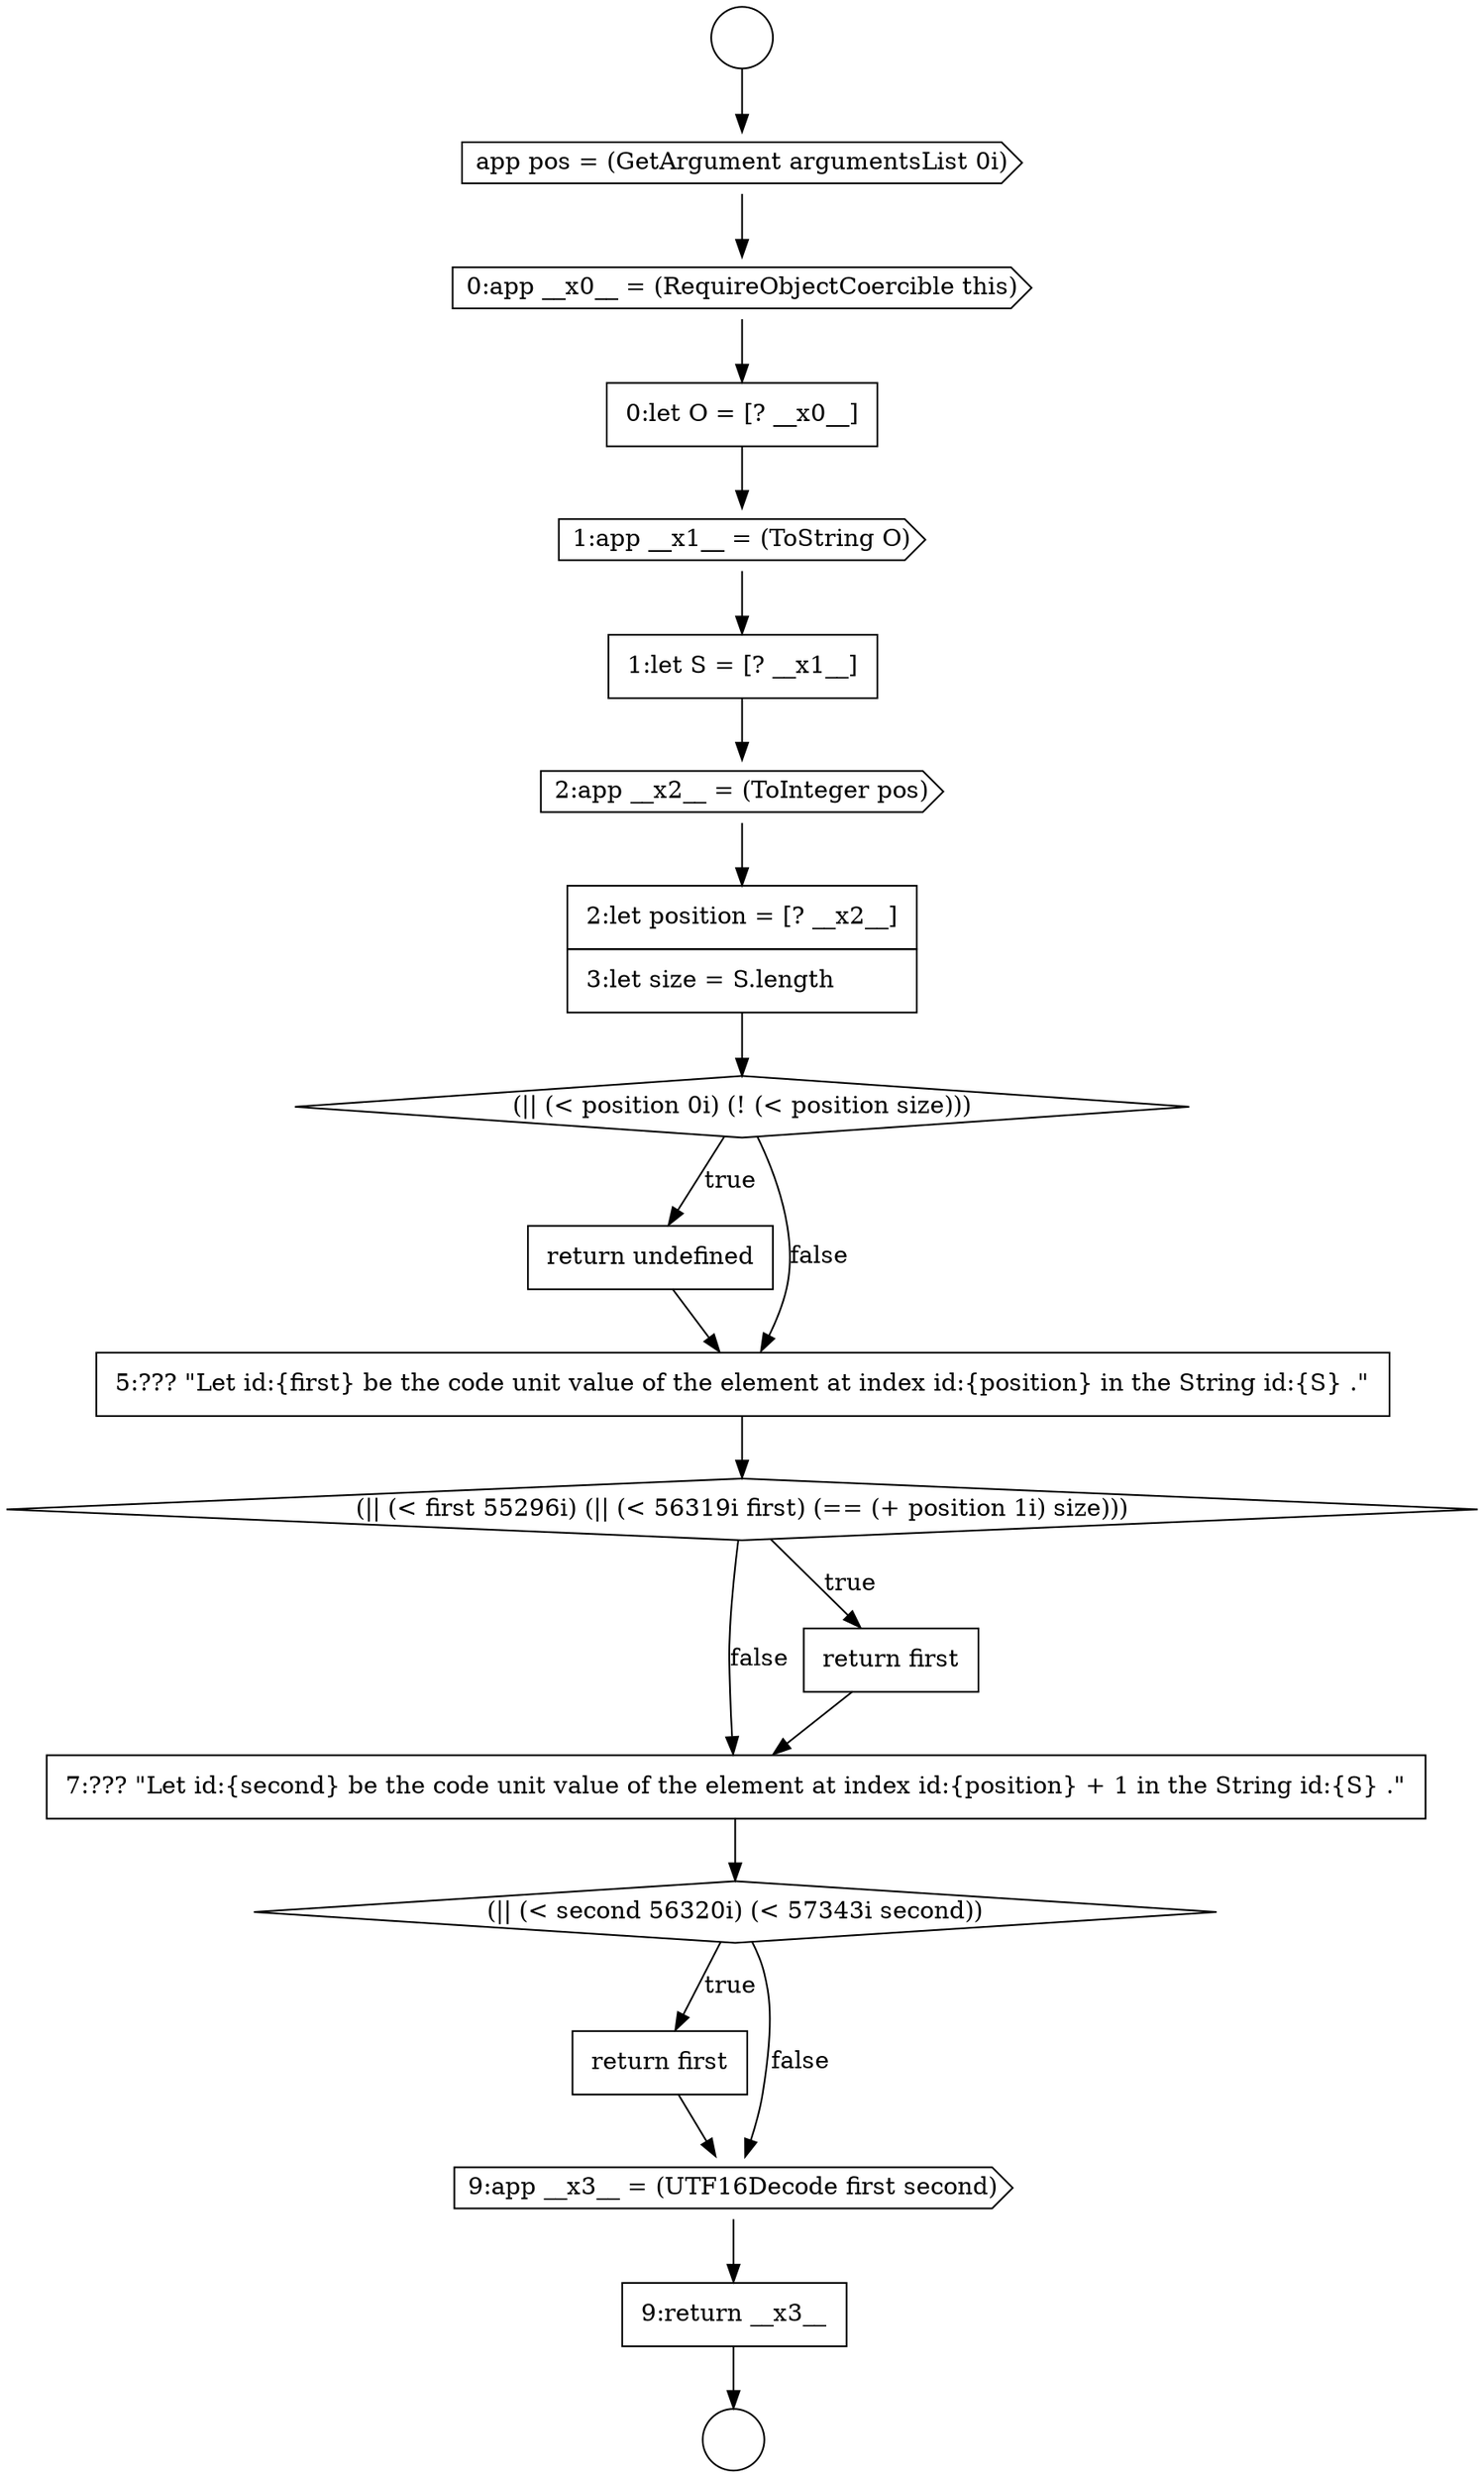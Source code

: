 digraph {
  node12244 [shape=none, margin=0, label=<<font color="black">
    <table border="0" cellborder="1" cellspacing="0" cellpadding="10">
      <tr><td align="left">return first</td></tr>
    </table>
  </font>> color="black" fillcolor="white" style=filled]
  node12229 [shape=circle label=" " color="black" fillcolor="white" style=filled]
  node12232 [shape=none, margin=0, label=<<font color="black">
    <table border="0" cellborder="1" cellspacing="0" cellpadding="10">
      <tr><td align="left">0:let O = [? __x0__]</td></tr>
    </table>
  </font>> color="black" fillcolor="white" style=filled]
  node12228 [shape=circle label=" " color="black" fillcolor="white" style=filled]
  node12243 [shape=diamond, label=<<font color="black">(|| (&lt; second 56320i) (&lt; 57343i second))</font>> color="black" fillcolor="white" style=filled]
  node12231 [shape=cds, label=<<font color="black">0:app __x0__ = (RequireObjectCoercible this)</font>> color="black" fillcolor="white" style=filled]
  node12242 [shape=none, margin=0, label=<<font color="black">
    <table border="0" cellborder="1" cellspacing="0" cellpadding="10">
      <tr><td align="left">7:??? &quot;Let id:{second} be the code unit value of the element at index id:{position} + 1 in the String id:{S} .&quot;</td></tr>
    </table>
  </font>> color="black" fillcolor="white" style=filled]
  node12246 [shape=none, margin=0, label=<<font color="black">
    <table border="0" cellborder="1" cellspacing="0" cellpadding="10">
      <tr><td align="left">9:return __x3__</td></tr>
    </table>
  </font>> color="black" fillcolor="white" style=filled]
  node12241 [shape=none, margin=0, label=<<font color="black">
    <table border="0" cellborder="1" cellspacing="0" cellpadding="10">
      <tr><td align="left">return first</td></tr>
    </table>
  </font>> color="black" fillcolor="white" style=filled]
  node12245 [shape=cds, label=<<font color="black">9:app __x3__ = (UTF16Decode first second)</font>> color="black" fillcolor="white" style=filled]
  node12230 [shape=cds, label=<<font color="black">app pos = (GetArgument argumentsList 0i)</font>> color="black" fillcolor="white" style=filled]
  node12240 [shape=diamond, label=<<font color="black">(|| (&lt; first 55296i) (|| (&lt; 56319i first) (== (+ position 1i) size)))</font>> color="black" fillcolor="white" style=filled]
  node12235 [shape=cds, label=<<font color="black">2:app __x2__ = (ToInteger pos)</font>> color="black" fillcolor="white" style=filled]
  node12237 [shape=diamond, label=<<font color="black">(|| (&lt; position 0i) (! (&lt; position size)))</font>> color="black" fillcolor="white" style=filled]
  node12236 [shape=none, margin=0, label=<<font color="black">
    <table border="0" cellborder="1" cellspacing="0" cellpadding="10">
      <tr><td align="left">2:let position = [? __x2__]</td></tr>
      <tr><td align="left">3:let size = S.length</td></tr>
    </table>
  </font>> color="black" fillcolor="white" style=filled]
  node12238 [shape=none, margin=0, label=<<font color="black">
    <table border="0" cellborder="1" cellspacing="0" cellpadding="10">
      <tr><td align="left">return undefined</td></tr>
    </table>
  </font>> color="black" fillcolor="white" style=filled]
  node12233 [shape=cds, label=<<font color="black">1:app __x1__ = (ToString O)</font>> color="black" fillcolor="white" style=filled]
  node12239 [shape=none, margin=0, label=<<font color="black">
    <table border="0" cellborder="1" cellspacing="0" cellpadding="10">
      <tr><td align="left">5:??? &quot;Let id:{first} be the code unit value of the element at index id:{position} in the String id:{S} .&quot;</td></tr>
    </table>
  </font>> color="black" fillcolor="white" style=filled]
  node12234 [shape=none, margin=0, label=<<font color="black">
    <table border="0" cellborder="1" cellspacing="0" cellpadding="10">
      <tr><td align="left">1:let S = [? __x1__]</td></tr>
    </table>
  </font>> color="black" fillcolor="white" style=filled]
  node12232 -> node12233 [ color="black"]
  node12239 -> node12240 [ color="black"]
  node12237 -> node12238 [label=<<font color="black">true</font>> color="black"]
  node12237 -> node12239 [label=<<font color="black">false</font>> color="black"]
  node12244 -> node12245 [ color="black"]
  node12242 -> node12243 [ color="black"]
  node12231 -> node12232 [ color="black"]
  node12234 -> node12235 [ color="black"]
  node12235 -> node12236 [ color="black"]
  node12243 -> node12244 [label=<<font color="black">true</font>> color="black"]
  node12243 -> node12245 [label=<<font color="black">false</font>> color="black"]
  node12233 -> node12234 [ color="black"]
  node12240 -> node12241 [label=<<font color="black">true</font>> color="black"]
  node12240 -> node12242 [label=<<font color="black">false</font>> color="black"]
  node12228 -> node12230 [ color="black"]
  node12238 -> node12239 [ color="black"]
  node12230 -> node12231 [ color="black"]
  node12246 -> node12229 [ color="black"]
  node12241 -> node12242 [ color="black"]
  node12245 -> node12246 [ color="black"]
  node12236 -> node12237 [ color="black"]
}
